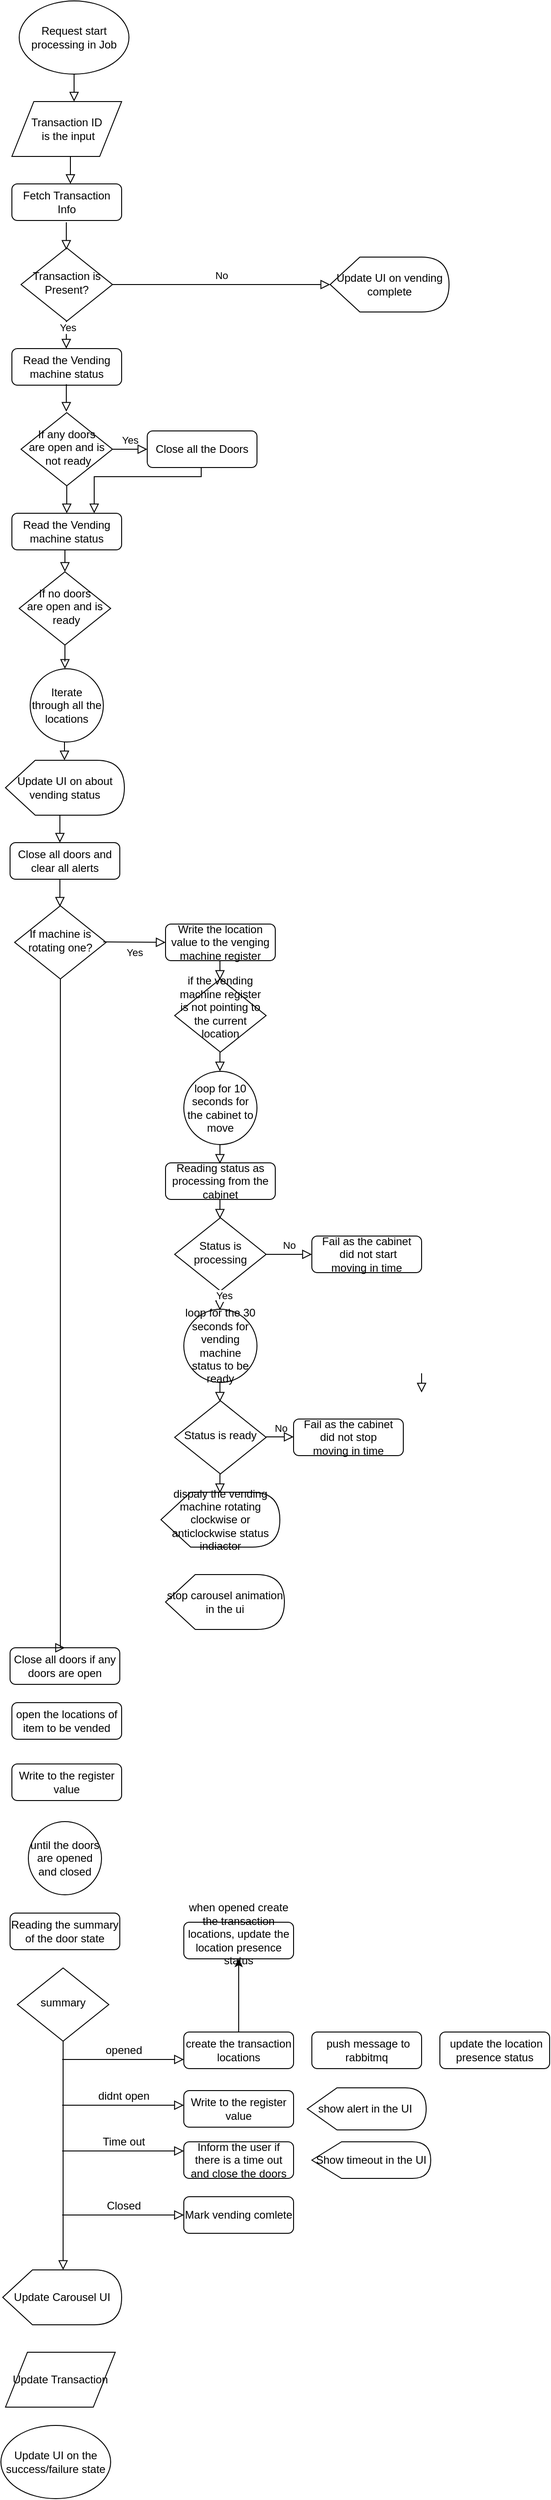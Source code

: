 <mxfile version="13.0.8" type="github">
  <diagram id="C5RBs43oDa-KdzZeNtuy" name="Page-1">
    <mxGraphModel dx="1186" dy="669" grid="1" gridSize="10" guides="1" tooltips="1" connect="1" arrows="1" fold="1" page="1" pageScale="1" pageWidth="827" pageHeight="1169" math="0" shadow="0">
      <root>
        <mxCell id="WIyWlLk6GJQsqaUBKTNV-0" />
        <mxCell id="WIyWlLk6GJQsqaUBKTNV-1" parent="WIyWlLk6GJQsqaUBKTNV-0" />
        <mxCell id="WIyWlLk6GJQsqaUBKTNV-2" value="" style="rounded=0;html=1;jettySize=auto;orthogonalLoop=1;fontSize=11;endArrow=block;endFill=0;endSize=8;strokeWidth=1;shadow=0;labelBackgroundColor=none;edgeStyle=orthogonalEdgeStyle;exitX=0.5;exitY=1;exitDx=0;exitDy=0;" parent="WIyWlLk6GJQsqaUBKTNV-1" source="cNULXydj7wnu0Ac0nQnT-0" edge="1">
          <mxGeometry relative="1" as="geometry">
            <mxPoint x="390" y="130" as="targetPoint" />
          </mxGeometry>
        </mxCell>
        <mxCell id="WIyWlLk6GJQsqaUBKTNV-3" value="Fetch Transaction Info" style="rounded=1;whiteSpace=wrap;html=1;fontSize=12;glass=0;strokeWidth=1;shadow=0;" parent="WIyWlLk6GJQsqaUBKTNV-1" vertex="1">
          <mxGeometry x="322" y="220" width="120" height="40" as="geometry" />
        </mxCell>
        <mxCell id="WIyWlLk6GJQsqaUBKTNV-5" value="No" style="edgeStyle=orthogonalEdgeStyle;rounded=0;html=1;jettySize=auto;orthogonalLoop=1;fontSize=11;endArrow=block;endFill=0;endSize=8;strokeWidth=1;shadow=0;labelBackgroundColor=none;entryX=0;entryY=0.5;entryDx=0;entryDy=0;entryPerimeter=0;" parent="WIyWlLk6GJQsqaUBKTNV-1" source="WIyWlLk6GJQsqaUBKTNV-6" target="cNULXydj7wnu0Ac0nQnT-15" edge="1">
          <mxGeometry y="10" relative="1" as="geometry">
            <mxPoint as="offset" />
            <mxPoint x="520" y="330" as="targetPoint" />
          </mxGeometry>
        </mxCell>
        <mxCell id="WIyWlLk6GJQsqaUBKTNV-6" value="Transaction is Present?" style="rhombus;whiteSpace=wrap;html=1;shadow=0;fontFamily=Helvetica;fontSize=12;align=center;strokeWidth=1;spacing=6;spacingTop=-4;" parent="WIyWlLk6GJQsqaUBKTNV-1" vertex="1">
          <mxGeometry x="332" y="290" width="100" height="80" as="geometry" />
        </mxCell>
        <mxCell id="WIyWlLk6GJQsqaUBKTNV-12" value="Read the Vending machine status" style="rounded=1;whiteSpace=wrap;html=1;fontSize=12;glass=0;strokeWidth=1;shadow=0;" parent="WIyWlLk6GJQsqaUBKTNV-1" vertex="1">
          <mxGeometry x="322" y="400" width="120" height="40" as="geometry" />
        </mxCell>
        <mxCell id="cNULXydj7wnu0Ac0nQnT-0" value="Request start processing in Job" style="ellipse;whiteSpace=wrap;html=1;" vertex="1" parent="WIyWlLk6GJQsqaUBKTNV-1">
          <mxGeometry x="330" y="20" width="120" height="80" as="geometry" />
        </mxCell>
        <mxCell id="cNULXydj7wnu0Ac0nQnT-1" value="Transaction ID&lt;br&gt;&amp;nbsp;is the input" style="shape=parallelogram;perimeter=parallelogramPerimeter;whiteSpace=wrap;html=1;" vertex="1" parent="WIyWlLk6GJQsqaUBKTNV-1">
          <mxGeometry x="322" y="130" width="120" height="60" as="geometry" />
        </mxCell>
        <mxCell id="cNULXydj7wnu0Ac0nQnT-3" value="" style="rounded=0;html=1;jettySize=auto;orthogonalLoop=1;fontSize=11;endArrow=block;endFill=0;endSize=8;strokeWidth=1;shadow=0;labelBackgroundColor=none;edgeStyle=orthogonalEdgeStyle;exitX=0.5;exitY=1;exitDx=0;exitDy=0;" edge="1" parent="WIyWlLk6GJQsqaUBKTNV-1">
          <mxGeometry relative="1" as="geometry">
            <mxPoint x="376" y="190" as="sourcePoint" />
            <mxPoint x="386" y="220" as="targetPoint" />
            <Array as="points">
              <mxPoint x="386" y="190" />
            </Array>
          </mxGeometry>
        </mxCell>
        <mxCell id="cNULXydj7wnu0Ac0nQnT-11" value="" style="rounded=0;html=1;jettySize=auto;orthogonalLoop=1;fontSize=11;endArrow=block;endFill=0;endSize=8;strokeWidth=1;shadow=0;labelBackgroundColor=none;edgeStyle=orthogonalEdgeStyle;entryX=0.75;entryY=0;entryDx=0;entryDy=0;" edge="1" parent="WIyWlLk6GJQsqaUBKTNV-1" target="cNULXydj7wnu0Ac0nQnT-26">
          <mxGeometry x="0.333" y="20" relative="1" as="geometry">
            <mxPoint as="offset" />
            <mxPoint x="529" y="530" as="sourcePoint" />
            <mxPoint x="529.41" y="590" as="targetPoint" />
            <Array as="points">
              <mxPoint x="529" y="540" />
              <mxPoint x="412" y="540" />
            </Array>
          </mxGeometry>
        </mxCell>
        <mxCell id="cNULXydj7wnu0Ac0nQnT-13" value="" style="rounded=0;html=1;jettySize=auto;orthogonalLoop=1;fontSize=11;endArrow=block;endFill=0;endSize=8;strokeWidth=1;shadow=0;labelBackgroundColor=none;edgeStyle=orthogonalEdgeStyle;exitX=0.5;exitY=1;exitDx=0;exitDy=0;" edge="1" parent="WIyWlLk6GJQsqaUBKTNV-1">
          <mxGeometry relative="1" as="geometry">
            <mxPoint x="381.5" y="370" as="sourcePoint" />
            <mxPoint x="381.5" y="400" as="targetPoint" />
          </mxGeometry>
        </mxCell>
        <mxCell id="cNULXydj7wnu0Ac0nQnT-24" value="Yes" style="edgeLabel;html=1;align=center;verticalAlign=middle;resizable=0;points=[];" vertex="1" connectable="0" parent="cNULXydj7wnu0Ac0nQnT-13">
          <mxGeometry x="-0.533" y="1" relative="1" as="geometry">
            <mxPoint as="offset" />
          </mxGeometry>
        </mxCell>
        <mxCell id="cNULXydj7wnu0Ac0nQnT-14" value="" style="rounded=0;html=1;jettySize=auto;orthogonalLoop=1;fontSize=11;endArrow=block;endFill=0;endSize=8;strokeWidth=1;shadow=0;labelBackgroundColor=none;edgeStyle=orthogonalEdgeStyle;exitX=0.5;exitY=1;exitDx=0;exitDy=0;" edge="1" parent="WIyWlLk6GJQsqaUBKTNV-1">
          <mxGeometry relative="1" as="geometry">
            <mxPoint x="381.5" y="262" as="sourcePoint" />
            <mxPoint x="381.5" y="292" as="targetPoint" />
          </mxGeometry>
        </mxCell>
        <mxCell id="cNULXydj7wnu0Ac0nQnT-15" value="Update UI on vending complete" style="shape=display;whiteSpace=wrap;html=1;" vertex="1" parent="WIyWlLk6GJQsqaUBKTNV-1">
          <mxGeometry x="670" y="300" width="130" height="60" as="geometry" />
        </mxCell>
        <mxCell id="cNULXydj7wnu0Ac0nQnT-19" value="" style="rounded=0;html=1;jettySize=auto;orthogonalLoop=1;fontSize=11;endArrow=block;endFill=0;endSize=8;strokeWidth=1;shadow=0;labelBackgroundColor=none;edgeStyle=orthogonalEdgeStyle;exitX=0.5;exitY=1;exitDx=0;exitDy=0;" edge="1" parent="WIyWlLk6GJQsqaUBKTNV-1">
          <mxGeometry relative="1" as="geometry">
            <mxPoint x="381.5" y="439" as="sourcePoint" />
            <mxPoint x="381.5" y="469" as="targetPoint" />
          </mxGeometry>
        </mxCell>
        <mxCell id="cNULXydj7wnu0Ac0nQnT-20" value="If any doors &lt;br&gt;are open and is&lt;br&gt;&amp;nbsp;not ready" style="rhombus;whiteSpace=wrap;html=1;shadow=0;fontFamily=Helvetica;fontSize=12;align=center;strokeWidth=1;spacing=6;spacingTop=-4;" vertex="1" parent="WIyWlLk6GJQsqaUBKTNV-1">
          <mxGeometry x="332" y="470" width="100" height="80" as="geometry" />
        </mxCell>
        <mxCell id="cNULXydj7wnu0Ac0nQnT-21" value="Close all the Doors" style="rounded=1;whiteSpace=wrap;html=1;fontSize=12;glass=0;strokeWidth=1;shadow=0;" vertex="1" parent="WIyWlLk6GJQsqaUBKTNV-1">
          <mxGeometry x="470" y="490" width="120" height="40" as="geometry" />
        </mxCell>
        <mxCell id="cNULXydj7wnu0Ac0nQnT-25" value="Yes" style="edgeStyle=orthogonalEdgeStyle;rounded=0;html=1;jettySize=auto;orthogonalLoop=1;fontSize=11;endArrow=block;endFill=0;endSize=8;strokeWidth=1;shadow=0;labelBackgroundColor=none;entryX=0;entryY=0.5;entryDx=0;entryDy=0;exitX=1;exitY=0.5;exitDx=0;exitDy=0;" edge="1" parent="WIyWlLk6GJQsqaUBKTNV-1" source="cNULXydj7wnu0Ac0nQnT-20" target="cNULXydj7wnu0Ac0nQnT-21">
          <mxGeometry y="10" relative="1" as="geometry">
            <mxPoint as="offset" />
            <mxPoint x="442" y="340" as="sourcePoint" />
            <mxPoint x="680" y="340" as="targetPoint" />
          </mxGeometry>
        </mxCell>
        <mxCell id="cNULXydj7wnu0Ac0nQnT-26" value="Read the Vending machine status" style="rounded=1;whiteSpace=wrap;html=1;fontSize=12;glass=0;strokeWidth=1;shadow=0;" vertex="1" parent="WIyWlLk6GJQsqaUBKTNV-1">
          <mxGeometry x="322" y="580" width="120" height="40" as="geometry" />
        </mxCell>
        <mxCell id="cNULXydj7wnu0Ac0nQnT-29" value="" style="rounded=0;html=1;jettySize=auto;orthogonalLoop=1;fontSize=11;endArrow=block;endFill=0;endSize=8;strokeWidth=1;shadow=0;labelBackgroundColor=none;edgeStyle=orthogonalEdgeStyle;exitX=0.5;exitY=1;exitDx=0;exitDy=0;entryX=0.5;entryY=0;entryDx=0;entryDy=0;" edge="1" parent="WIyWlLk6GJQsqaUBKTNV-1" source="cNULXydj7wnu0Ac0nQnT-20" target="cNULXydj7wnu0Ac0nQnT-26">
          <mxGeometry relative="1" as="geometry">
            <mxPoint x="391.5" y="451" as="sourcePoint" />
            <mxPoint x="391.5" y="481" as="targetPoint" />
          </mxGeometry>
        </mxCell>
        <mxCell id="cNULXydj7wnu0Ac0nQnT-30" value="If no doors &lt;br&gt;are open and is&lt;br&gt;&amp;nbsp;ready" style="rhombus;whiteSpace=wrap;html=1;shadow=0;fontFamily=Helvetica;fontSize=12;align=center;strokeWidth=1;spacing=6;spacingTop=-4;" vertex="1" parent="WIyWlLk6GJQsqaUBKTNV-1">
          <mxGeometry x="330" y="644" width="100" height="80" as="geometry" />
        </mxCell>
        <mxCell id="cNULXydj7wnu0Ac0nQnT-31" value="" style="rounded=0;html=1;jettySize=auto;orthogonalLoop=1;fontSize=11;endArrow=block;endFill=0;endSize=8;strokeWidth=1;shadow=0;labelBackgroundColor=none;edgeStyle=orthogonalEdgeStyle;exitX=0.5;exitY=1;exitDx=0;exitDy=0;entryX=0.5;entryY=0;entryDx=0;entryDy=0;" edge="1" parent="WIyWlLk6GJQsqaUBKTNV-1" source="cNULXydj7wnu0Ac0nQnT-26" target="cNULXydj7wnu0Ac0nQnT-30">
          <mxGeometry relative="1" as="geometry">
            <mxPoint x="392" y="560" as="sourcePoint" />
            <mxPoint x="392" y="590" as="targetPoint" />
          </mxGeometry>
        </mxCell>
        <mxCell id="cNULXydj7wnu0Ac0nQnT-33" value="Iterate through all the locations" style="ellipse;whiteSpace=wrap;html=1;aspect=fixed;" vertex="1" parent="WIyWlLk6GJQsqaUBKTNV-1">
          <mxGeometry x="342" y="750" width="80" height="80" as="geometry" />
        </mxCell>
        <mxCell id="cNULXydj7wnu0Ac0nQnT-34" value="Close all doors and clear all alerts" style="rounded=1;whiteSpace=wrap;html=1;fontSize=12;glass=0;strokeWidth=1;shadow=0;" vertex="1" parent="WIyWlLk6GJQsqaUBKTNV-1">
          <mxGeometry x="320" y="940" width="120" height="40" as="geometry" />
        </mxCell>
        <mxCell id="cNULXydj7wnu0Ac0nQnT-35" value="Update UI on about vending status" style="shape=display;whiteSpace=wrap;html=1;" vertex="1" parent="WIyWlLk6GJQsqaUBKTNV-1">
          <mxGeometry x="315" y="850" width="130" height="60" as="geometry" />
        </mxCell>
        <mxCell id="cNULXydj7wnu0Ac0nQnT-38" value="If machine is rotating one?" style="rhombus;whiteSpace=wrap;html=1;shadow=0;fontFamily=Helvetica;fontSize=12;align=center;strokeWidth=1;spacing=6;spacingTop=-4;" vertex="1" parent="WIyWlLk6GJQsqaUBKTNV-1">
          <mxGeometry x="325" y="1009" width="100" height="80" as="geometry" />
        </mxCell>
        <mxCell id="cNULXydj7wnu0Ac0nQnT-42" value="Write the location value to the venging machine register" style="rounded=1;whiteSpace=wrap;html=1;fontSize=12;glass=0;strokeWidth=1;shadow=0;" vertex="1" parent="WIyWlLk6GJQsqaUBKTNV-1">
          <mxGeometry x="490" y="1029" width="120" height="40" as="geometry" />
        </mxCell>
        <mxCell id="cNULXydj7wnu0Ac0nQnT-43" value="&lt;div&gt;if the vending machine register is not pointing to the current location&lt;/div&gt;&lt;div&gt;&lt;br&gt;&lt;/div&gt;" style="rhombus;whiteSpace=wrap;html=1;shadow=0;fontFamily=Helvetica;fontSize=12;align=center;strokeWidth=1;spacing=6;spacingTop=-4;" vertex="1" parent="WIyWlLk6GJQsqaUBKTNV-1">
          <mxGeometry x="500" y="1089" width="100" height="80" as="geometry" />
        </mxCell>
        <mxCell id="cNULXydj7wnu0Ac0nQnT-44" value="Reading status as processing from the cabinet" style="rounded=1;whiteSpace=wrap;html=1;fontSize=12;glass=0;strokeWidth=1;shadow=0;" vertex="1" parent="WIyWlLk6GJQsqaUBKTNV-1">
          <mxGeometry x="490" y="1290" width="120" height="40" as="geometry" />
        </mxCell>
        <mxCell id="cNULXydj7wnu0Ac0nQnT-45" value="loop for 10 seconds for the cabinet to move" style="ellipse;whiteSpace=wrap;html=1;aspect=fixed;" vertex="1" parent="WIyWlLk6GJQsqaUBKTNV-1">
          <mxGeometry x="510" y="1190" width="80" height="80" as="geometry" />
        </mxCell>
        <mxCell id="cNULXydj7wnu0Ac0nQnT-46" value="&lt;div&gt;Status is processing&lt;/div&gt;" style="rhombus;whiteSpace=wrap;html=1;shadow=0;fontFamily=Helvetica;fontSize=12;align=center;strokeWidth=1;spacing=6;spacingTop=-4;" vertex="1" parent="WIyWlLk6GJQsqaUBKTNV-1">
          <mxGeometry x="500" y="1350" width="100" height="80" as="geometry" />
        </mxCell>
        <mxCell id="cNULXydj7wnu0Ac0nQnT-47" value="Close all doors if any doors are open" style="rounded=1;whiteSpace=wrap;html=1;fontSize=12;glass=0;strokeWidth=1;shadow=0;" vertex="1" parent="WIyWlLk6GJQsqaUBKTNV-1">
          <mxGeometry x="320" y="1820" width="120" height="40" as="geometry" />
        </mxCell>
        <mxCell id="cNULXydj7wnu0Ac0nQnT-50" value="loop for the 30 seconds for vending machine status to be ready" style="ellipse;whiteSpace=wrap;html=1;aspect=fixed;" vertex="1" parent="WIyWlLk6GJQsqaUBKTNV-1">
          <mxGeometry x="510" y="1450" width="80" height="80" as="geometry" />
        </mxCell>
        <mxCell id="cNULXydj7wnu0Ac0nQnT-51" value="&lt;div&gt;Status is ready&lt;/div&gt;" style="rhombus;whiteSpace=wrap;html=1;shadow=0;fontFamily=Helvetica;fontSize=12;align=center;strokeWidth=1;spacing=6;spacingTop=-4;" vertex="1" parent="WIyWlLk6GJQsqaUBKTNV-1">
          <mxGeometry x="500" y="1550" width="100" height="80" as="geometry" />
        </mxCell>
        <mxCell id="cNULXydj7wnu0Ac0nQnT-52" value="dispaly the vending machine rotating clockwise or anticlockwise status indiactor" style="shape=display;whiteSpace=wrap;html=1;" vertex="1" parent="WIyWlLk6GJQsqaUBKTNV-1">
          <mxGeometry x="485" y="1650" width="130" height="60" as="geometry" />
        </mxCell>
        <mxCell id="cNULXydj7wnu0Ac0nQnT-53" value="Fail as the cabinet &lt;br&gt;did not stop &lt;br&gt;moving in time" style="rounded=1;whiteSpace=wrap;html=1;fontSize=12;glass=0;strokeWidth=1;shadow=0;" vertex="1" parent="WIyWlLk6GJQsqaUBKTNV-1">
          <mxGeometry x="630" y="1570" width="120" height="40" as="geometry" />
        </mxCell>
        <mxCell id="cNULXydj7wnu0Ac0nQnT-55" value="Fail as the cabinet&lt;br&gt;&amp;nbsp;did not start &lt;br&gt;moving in time" style="rounded=1;whiteSpace=wrap;html=1;fontSize=12;glass=0;strokeWidth=1;shadow=0;" vertex="1" parent="WIyWlLk6GJQsqaUBKTNV-1">
          <mxGeometry x="650" y="1370" width="120" height="40" as="geometry" />
        </mxCell>
        <mxCell id="cNULXydj7wnu0Ac0nQnT-56" value="stop carousel animation in the ui" style="shape=display;whiteSpace=wrap;html=1;" vertex="1" parent="WIyWlLk6GJQsqaUBKTNV-1">
          <mxGeometry x="490" y="1740" width="130" height="60" as="geometry" />
        </mxCell>
        <mxCell id="cNULXydj7wnu0Ac0nQnT-57" value="&lt;div&gt;open the locations of item to be vended&lt;/div&gt;" style="rounded=1;whiteSpace=wrap;html=1;fontSize=12;glass=0;strokeWidth=1;shadow=0;" vertex="1" parent="WIyWlLk6GJQsqaUBKTNV-1">
          <mxGeometry x="322" y="1880" width="120" height="40" as="geometry" />
        </mxCell>
        <mxCell id="cNULXydj7wnu0Ac0nQnT-58" value="Write to the register value" style="rounded=1;whiteSpace=wrap;html=1;fontSize=12;glass=0;strokeWidth=1;shadow=0;" vertex="1" parent="WIyWlLk6GJQsqaUBKTNV-1">
          <mxGeometry x="322" y="1947" width="120" height="40" as="geometry" />
        </mxCell>
        <mxCell id="cNULXydj7wnu0Ac0nQnT-59" value="until the doors are opened and closed" style="ellipse;whiteSpace=wrap;html=1;aspect=fixed;" vertex="1" parent="WIyWlLk6GJQsqaUBKTNV-1">
          <mxGeometry x="340" y="2010" width="80" height="80" as="geometry" />
        </mxCell>
        <mxCell id="cNULXydj7wnu0Ac0nQnT-60" value="Reading the summary of the door state" style="rounded=1;whiteSpace=wrap;html=1;fontSize=12;glass=0;strokeWidth=1;shadow=0;" vertex="1" parent="WIyWlLk6GJQsqaUBKTNV-1">
          <mxGeometry x="320" y="2110" width="120" height="40" as="geometry" />
        </mxCell>
        <mxCell id="cNULXydj7wnu0Ac0nQnT-77" value="" style="edgeStyle=orthogonalEdgeStyle;rounded=0;orthogonalLoop=1;jettySize=auto;html=1;" edge="1" parent="WIyWlLk6GJQsqaUBKTNV-1" source="cNULXydj7wnu0Ac0nQnT-61" target="cNULXydj7wnu0Ac0nQnT-76">
          <mxGeometry relative="1" as="geometry" />
        </mxCell>
        <mxCell id="cNULXydj7wnu0Ac0nQnT-61" value="&lt;div&gt;create the transaction locations&lt;/div&gt;" style="rounded=1;whiteSpace=wrap;html=1;fontSize=12;glass=0;strokeWidth=1;shadow=0;" vertex="1" parent="WIyWlLk6GJQsqaUBKTNV-1">
          <mxGeometry x="510" y="2240" width="120" height="40" as="geometry" />
        </mxCell>
        <mxCell id="cNULXydj7wnu0Ac0nQnT-76" value="&lt;div&gt;when opened create the transaction locations, update the location presence status&lt;/div&gt;&lt;div&gt;&lt;br&gt;&lt;/div&gt;" style="rounded=1;whiteSpace=wrap;html=1;fontSize=12;glass=0;strokeWidth=1;shadow=0;" vertex="1" parent="WIyWlLk6GJQsqaUBKTNV-1">
          <mxGeometry x="510" y="2120" width="120" height="40" as="geometry" />
        </mxCell>
        <mxCell id="cNULXydj7wnu0Ac0nQnT-63" value="Update Carousel UI" style="shape=display;whiteSpace=wrap;html=1;" vertex="1" parent="WIyWlLk6GJQsqaUBKTNV-1">
          <mxGeometry x="312" y="2500" width="130" height="60" as="geometry" />
        </mxCell>
        <mxCell id="cNULXydj7wnu0Ac0nQnT-64" value="Update Transaction" style="shape=parallelogram;perimeter=parallelogramPerimeter;whiteSpace=wrap;html=1;" vertex="1" parent="WIyWlLk6GJQsqaUBKTNV-1">
          <mxGeometry x="315" y="2590" width="120" height="60" as="geometry" />
        </mxCell>
        <mxCell id="cNULXydj7wnu0Ac0nQnT-66" value="Update UI on the success/failure state" style="ellipse;whiteSpace=wrap;html=1;" vertex="1" parent="WIyWlLk6GJQsqaUBKTNV-1">
          <mxGeometry x="310" y="2670" width="120" height="80" as="geometry" />
        </mxCell>
        <mxCell id="cNULXydj7wnu0Ac0nQnT-67" value="&lt;div&gt;&amp;nbsp;push message to rabbitmq&lt;/div&gt;" style="rounded=1;whiteSpace=wrap;html=1;fontSize=12;glass=0;strokeWidth=1;shadow=0;" vertex="1" parent="WIyWlLk6GJQsqaUBKTNV-1">
          <mxGeometry x="650" y="2240" width="120" height="40" as="geometry" />
        </mxCell>
        <mxCell id="cNULXydj7wnu0Ac0nQnT-68" value="&lt;div&gt;summary&lt;/div&gt;" style="rhombus;whiteSpace=wrap;html=1;shadow=0;fontFamily=Helvetica;fontSize=12;align=center;strokeWidth=1;spacing=6;spacingTop=-4;" vertex="1" parent="WIyWlLk6GJQsqaUBKTNV-1">
          <mxGeometry x="328" y="2170" width="100" height="80" as="geometry" />
        </mxCell>
        <mxCell id="cNULXydj7wnu0Ac0nQnT-74" value="" style="rounded=0;html=1;jettySize=auto;orthogonalLoop=1;fontSize=11;endArrow=block;endFill=0;endSize=8;strokeWidth=1;shadow=0;labelBackgroundColor=none;edgeStyle=orthogonalEdgeStyle;exitX=0.5;exitY=1;exitDx=0;exitDy=0;entryX=0.375;entryY=0;entryDx=0;entryDy=0;entryPerimeter=0;" edge="1" parent="WIyWlLk6GJQsqaUBKTNV-1" source="cNULXydj7wnu0Ac0nQnT-68">
          <mxGeometry relative="1" as="geometry">
            <mxPoint x="377.5" y="2257" as="sourcePoint" />
            <mxPoint x="378" y="2500" as="targetPoint" />
          </mxGeometry>
        </mxCell>
        <mxCell id="cNULXydj7wnu0Ac0nQnT-75" value="&lt;span style=&quot;font-size: 12px&quot;&gt;opened&lt;/span&gt;" style="edgeStyle=orthogonalEdgeStyle;rounded=0;html=1;jettySize=auto;orthogonalLoop=1;fontSize=11;endArrow=block;endFill=0;endSize=8;strokeWidth=1;shadow=0;labelBackgroundColor=none;" edge="1" parent="WIyWlLk6GJQsqaUBKTNV-1">
          <mxGeometry y="10" relative="1" as="geometry">
            <mxPoint as="offset" />
            <mxPoint x="377" y="2270" as="sourcePoint" />
            <mxPoint x="510" y="2270" as="targetPoint" />
          </mxGeometry>
        </mxCell>
        <mxCell id="cNULXydj7wnu0Ac0nQnT-78" value="&amp;nbsp;update the location presence status" style="rounded=1;whiteSpace=wrap;html=1;fontSize=12;glass=0;strokeWidth=1;shadow=0;" vertex="1" parent="WIyWlLk6GJQsqaUBKTNV-1">
          <mxGeometry x="790" y="2240" width="120" height="40" as="geometry" />
        </mxCell>
        <mxCell id="cNULXydj7wnu0Ac0nQnT-79" value="&lt;span style=&quot;font-size: 12px&quot;&gt;didnt open&lt;/span&gt;" style="edgeStyle=orthogonalEdgeStyle;rounded=0;html=1;jettySize=auto;orthogonalLoop=1;fontSize=11;endArrow=block;endFill=0;endSize=8;strokeWidth=1;shadow=0;labelBackgroundColor=none;" edge="1" parent="WIyWlLk6GJQsqaUBKTNV-1">
          <mxGeometry y="10" relative="1" as="geometry">
            <mxPoint as="offset" />
            <mxPoint x="377" y="2320" as="sourcePoint" />
            <mxPoint x="510" y="2320" as="targetPoint" />
          </mxGeometry>
        </mxCell>
        <mxCell id="cNULXydj7wnu0Ac0nQnT-80" value="&lt;div&gt;Write to the register value&lt;/div&gt;" style="rounded=1;whiteSpace=wrap;html=1;fontSize=12;glass=0;strokeWidth=1;shadow=0;" vertex="1" parent="WIyWlLk6GJQsqaUBKTNV-1">
          <mxGeometry x="510" y="2304" width="120" height="40" as="geometry" />
        </mxCell>
        <mxCell id="cNULXydj7wnu0Ac0nQnT-81" value="show alert in the UI&amp;nbsp;" style="shape=display;whiteSpace=wrap;html=1;" vertex="1" parent="WIyWlLk6GJQsqaUBKTNV-1">
          <mxGeometry x="645" y="2301" width="130" height="46" as="geometry" />
        </mxCell>
        <mxCell id="cNULXydj7wnu0Ac0nQnT-82" value="&lt;span style=&quot;font-size: 12px&quot;&gt;Time out&lt;/span&gt;" style="edgeStyle=orthogonalEdgeStyle;rounded=0;html=1;jettySize=auto;orthogonalLoop=1;fontSize=11;endArrow=block;endFill=0;endSize=8;strokeWidth=1;shadow=0;labelBackgroundColor=none;" edge="1" parent="WIyWlLk6GJQsqaUBKTNV-1">
          <mxGeometry y="10" relative="1" as="geometry">
            <mxPoint as="offset" />
            <mxPoint x="377" y="2370" as="sourcePoint" />
            <mxPoint x="510" y="2370" as="targetPoint" />
          </mxGeometry>
        </mxCell>
        <mxCell id="cNULXydj7wnu0Ac0nQnT-83" value="&lt;div&gt;&lt;div&gt;Inform the user if there is a time out and close the doors&lt;/div&gt;&lt;/div&gt;" style="rounded=1;whiteSpace=wrap;html=1;fontSize=12;glass=0;strokeWidth=1;shadow=0;" vertex="1" parent="WIyWlLk6GJQsqaUBKTNV-1">
          <mxGeometry x="510" y="2360" width="120" height="40" as="geometry" />
        </mxCell>
        <mxCell id="cNULXydj7wnu0Ac0nQnT-84" value="&lt;div&gt;&lt;div&gt;Mark vending comlete&lt;/div&gt;&lt;/div&gt;" style="rounded=1;whiteSpace=wrap;html=1;fontSize=12;glass=0;strokeWidth=1;shadow=0;" vertex="1" parent="WIyWlLk6GJQsqaUBKTNV-1">
          <mxGeometry x="510" y="2420" width="120" height="40" as="geometry" />
        </mxCell>
        <mxCell id="cNULXydj7wnu0Ac0nQnT-85" value="&lt;span style=&quot;font-size: 12px&quot;&gt;Closed&lt;/span&gt;" style="edgeStyle=orthogonalEdgeStyle;rounded=0;html=1;jettySize=auto;orthogonalLoop=1;fontSize=11;endArrow=block;endFill=0;endSize=8;strokeWidth=1;shadow=0;labelBackgroundColor=none;" edge="1" parent="WIyWlLk6GJQsqaUBKTNV-1">
          <mxGeometry y="10" relative="1" as="geometry">
            <mxPoint as="offset" />
            <mxPoint x="377" y="2440" as="sourcePoint" />
            <mxPoint x="510" y="2440" as="targetPoint" />
          </mxGeometry>
        </mxCell>
        <mxCell id="cNULXydj7wnu0Ac0nQnT-86" value="Show timeout in the UI" style="shape=display;whiteSpace=wrap;html=1;" vertex="1" parent="WIyWlLk6GJQsqaUBKTNV-1">
          <mxGeometry x="650" y="2360" width="130" height="40" as="geometry" />
        </mxCell>
        <mxCell id="cNULXydj7wnu0Ac0nQnT-93" value="" style="rounded=0;html=1;jettySize=auto;orthogonalLoop=1;fontSize=11;endArrow=block;endFill=0;endSize=8;strokeWidth=1;shadow=0;labelBackgroundColor=none;edgeStyle=orthogonalEdgeStyle;exitX=0.5;exitY=1;exitDx=0;exitDy=0;" edge="1" parent="WIyWlLk6GJQsqaUBKTNV-1">
          <mxGeometry relative="1" as="geometry">
            <mxPoint x="549.5" y="1169" as="sourcePoint" />
            <mxPoint x="550" y="1190" as="targetPoint" />
            <Array as="points">
              <mxPoint x="550" y="1190" />
              <mxPoint x="550" y="1190" />
            </Array>
          </mxGeometry>
        </mxCell>
        <mxCell id="cNULXydj7wnu0Ac0nQnT-94" value="" style="rounded=0;html=1;jettySize=auto;orthogonalLoop=1;fontSize=11;endArrow=block;endFill=0;endSize=8;strokeWidth=1;shadow=0;labelBackgroundColor=none;edgeStyle=orthogonalEdgeStyle;exitX=0.5;exitY=1;exitDx=0;exitDy=0;" edge="1" parent="WIyWlLk6GJQsqaUBKTNV-1" source="cNULXydj7wnu0Ac0nQnT-30">
          <mxGeometry relative="1" as="geometry">
            <mxPoint x="379.5" y="730" as="sourcePoint" />
            <mxPoint x="380" y="750" as="targetPoint" />
            <Array as="points">
              <mxPoint x="380" y="742" />
            </Array>
          </mxGeometry>
        </mxCell>
        <mxCell id="cNULXydj7wnu0Ac0nQnT-95" value="" style="rounded=0;html=1;jettySize=auto;orthogonalLoop=1;fontSize=11;endArrow=block;endFill=0;endSize=8;strokeWidth=1;shadow=0;labelBackgroundColor=none;edgeStyle=orthogonalEdgeStyle;exitX=0.5;exitY=1;exitDx=0;exitDy=0;" edge="1" parent="WIyWlLk6GJQsqaUBKTNV-1">
          <mxGeometry relative="1" as="geometry">
            <mxPoint x="379.5" y="830" as="sourcePoint" />
            <mxPoint x="380" y="850" as="targetPoint" />
            <Array as="points">
              <mxPoint x="380" y="850" />
              <mxPoint x="380" y="850" />
            </Array>
          </mxGeometry>
        </mxCell>
        <mxCell id="cNULXydj7wnu0Ac0nQnT-96" value="" style="rounded=0;html=1;jettySize=auto;orthogonalLoop=1;fontSize=11;endArrow=block;endFill=0;endSize=8;strokeWidth=1;shadow=0;labelBackgroundColor=none;edgeStyle=orthogonalEdgeStyle;exitX=0.5;exitY=1;exitDx=0;exitDy=0;entryX=0.5;entryY=0;entryDx=0;entryDy=0;" edge="1" parent="WIyWlLk6GJQsqaUBKTNV-1">
          <mxGeometry relative="1" as="geometry">
            <mxPoint x="374.5" y="910" as="sourcePoint" />
            <mxPoint x="374.5" y="940" as="targetPoint" />
          </mxGeometry>
        </mxCell>
        <mxCell id="cNULXydj7wnu0Ac0nQnT-97" value="" style="rounded=0;html=1;jettySize=auto;orthogonalLoop=1;fontSize=11;endArrow=block;endFill=0;endSize=8;strokeWidth=1;shadow=0;labelBackgroundColor=none;edgeStyle=orthogonalEdgeStyle;exitX=0.5;exitY=1;exitDx=0;exitDy=0;entryX=0.5;entryY=0;entryDx=0;entryDy=0;" edge="1" parent="WIyWlLk6GJQsqaUBKTNV-1">
          <mxGeometry relative="1" as="geometry">
            <mxPoint x="374.5" y="980" as="sourcePoint" />
            <mxPoint x="374.5" y="1010" as="targetPoint" />
          </mxGeometry>
        </mxCell>
        <mxCell id="cNULXydj7wnu0Ac0nQnT-98" value="" style="rounded=0;html=1;jettySize=auto;orthogonalLoop=1;fontSize=11;endArrow=block;endFill=0;endSize=8;strokeWidth=1;shadow=0;labelBackgroundColor=none;edgeStyle=orthogonalEdgeStyle;exitX=0.5;exitY=1;exitDx=0;exitDy=0;entryX=0.5;entryY=0;entryDx=0;entryDy=0;" edge="1" parent="WIyWlLk6GJQsqaUBKTNV-1" source="cNULXydj7wnu0Ac0nQnT-38" target="cNULXydj7wnu0Ac0nQnT-47">
          <mxGeometry relative="1" as="geometry">
            <mxPoint x="413" y="1670" as="sourcePoint" />
            <mxPoint x="413" y="1700" as="targetPoint" />
            <Array as="points">
              <mxPoint x="375" y="1820" />
            </Array>
          </mxGeometry>
        </mxCell>
        <mxCell id="cNULXydj7wnu0Ac0nQnT-99" value="Yes" style="edgeStyle=orthogonalEdgeStyle;rounded=0;html=1;jettySize=auto;orthogonalLoop=1;fontSize=11;endArrow=block;endFill=0;endSize=8;strokeWidth=1;shadow=0;labelBackgroundColor=none;entryX=0;entryY=0.5;entryDx=0;entryDy=0;exitX=1;exitY=0.5;exitDx=0;exitDy=0;" edge="1" parent="WIyWlLk6GJQsqaUBKTNV-1" target="cNULXydj7wnu0Ac0nQnT-42">
          <mxGeometry x="0.007" y="-11" relative="1" as="geometry">
            <mxPoint as="offset" />
            <mxPoint x="422" y="1048.5" as="sourcePoint" />
            <mxPoint x="460" y="1048.5" as="targetPoint" />
          </mxGeometry>
        </mxCell>
        <mxCell id="cNULXydj7wnu0Ac0nQnT-101" value="" style="rounded=0;html=1;jettySize=auto;orthogonalLoop=1;fontSize=11;endArrow=block;endFill=0;endSize=8;strokeWidth=1;shadow=0;labelBackgroundColor=none;edgeStyle=orthogonalEdgeStyle;exitX=0.5;exitY=1;exitDx=0;exitDy=0;" edge="1" parent="WIyWlLk6GJQsqaUBKTNV-1">
          <mxGeometry relative="1" as="geometry">
            <mxPoint x="549.5" y="1069" as="sourcePoint" />
            <mxPoint x="549.5" y="1090" as="targetPoint" />
            <Array as="points">
              <mxPoint x="549.5" y="1090" />
              <mxPoint x="549.5" y="1090" />
            </Array>
          </mxGeometry>
        </mxCell>
        <mxCell id="cNULXydj7wnu0Ac0nQnT-102" value="" style="rounded=0;html=1;jettySize=auto;orthogonalLoop=1;fontSize=11;endArrow=block;endFill=0;endSize=8;strokeWidth=1;shadow=0;labelBackgroundColor=none;edgeStyle=orthogonalEdgeStyle;exitX=0.5;exitY=1;exitDx=0;exitDy=0;" edge="1" parent="WIyWlLk6GJQsqaUBKTNV-1">
          <mxGeometry relative="1" as="geometry">
            <mxPoint x="770" y="1520" as="sourcePoint" />
            <mxPoint x="770" y="1541" as="targetPoint" />
            <Array as="points">
              <mxPoint x="770" y="1541" />
              <mxPoint x="770" y="1541" />
            </Array>
          </mxGeometry>
        </mxCell>
        <mxCell id="cNULXydj7wnu0Ac0nQnT-103" value="" style="rounded=0;html=1;jettySize=auto;orthogonalLoop=1;fontSize=11;endArrow=block;endFill=0;endSize=8;strokeWidth=1;shadow=0;labelBackgroundColor=none;edgeStyle=orthogonalEdgeStyle;exitX=0.5;exitY=1;exitDx=0;exitDy=0;" edge="1" parent="WIyWlLk6GJQsqaUBKTNV-1">
          <mxGeometry relative="1" as="geometry">
            <mxPoint x="549.5" y="1270" as="sourcePoint" />
            <mxPoint x="549.5" y="1291" as="targetPoint" />
            <Array as="points">
              <mxPoint x="549.5" y="1291" />
              <mxPoint x="549.5" y="1291" />
            </Array>
          </mxGeometry>
        </mxCell>
        <mxCell id="cNULXydj7wnu0Ac0nQnT-104" value="" style="rounded=0;html=1;jettySize=auto;orthogonalLoop=1;fontSize=11;endArrow=block;endFill=0;endSize=8;strokeWidth=1;shadow=0;labelBackgroundColor=none;edgeStyle=orthogonalEdgeStyle;exitX=0.5;exitY=1;exitDx=0;exitDy=0;" edge="1" parent="WIyWlLk6GJQsqaUBKTNV-1">
          <mxGeometry relative="1" as="geometry">
            <mxPoint x="549.5" y="1330" as="sourcePoint" />
            <mxPoint x="549.5" y="1351" as="targetPoint" />
            <Array as="points">
              <mxPoint x="549.5" y="1351" />
              <mxPoint x="549.5" y="1351" />
            </Array>
          </mxGeometry>
        </mxCell>
        <mxCell id="cNULXydj7wnu0Ac0nQnT-105" value="" style="rounded=0;html=1;jettySize=auto;orthogonalLoop=1;fontSize=11;endArrow=block;endFill=0;endSize=8;strokeWidth=1;shadow=0;labelBackgroundColor=none;edgeStyle=orthogonalEdgeStyle;exitX=0.5;exitY=1;exitDx=0;exitDy=0;" edge="1" parent="WIyWlLk6GJQsqaUBKTNV-1">
          <mxGeometry relative="1" as="geometry">
            <mxPoint x="549.5" y="1430" as="sourcePoint" />
            <mxPoint x="549.5" y="1451" as="targetPoint" />
            <Array as="points">
              <mxPoint x="549.5" y="1451" />
              <mxPoint x="549.5" y="1451" />
            </Array>
          </mxGeometry>
        </mxCell>
        <mxCell id="cNULXydj7wnu0Ac0nQnT-107" value="Yes" style="edgeLabel;html=1;align=center;verticalAlign=middle;resizable=0;points=[];" vertex="1" connectable="0" parent="cNULXydj7wnu0Ac0nQnT-105">
          <mxGeometry x="-0.524" y="4" relative="1" as="geometry">
            <mxPoint as="offset" />
          </mxGeometry>
        </mxCell>
        <mxCell id="cNULXydj7wnu0Ac0nQnT-112" value="No" style="edgeStyle=orthogonalEdgeStyle;rounded=0;html=1;jettySize=auto;orthogonalLoop=1;fontSize=11;endArrow=block;endFill=0;endSize=8;strokeWidth=1;shadow=0;labelBackgroundColor=none;entryX=0;entryY=0.5;entryDx=0;entryDy=0;exitX=1;exitY=0.5;exitDx=0;exitDy=0;" edge="1" parent="WIyWlLk6GJQsqaUBKTNV-1" source="cNULXydj7wnu0Ac0nQnT-46" target="cNULXydj7wnu0Ac0nQnT-55">
          <mxGeometry y="10" relative="1" as="geometry">
            <mxPoint as="offset" />
            <mxPoint x="420" y="1389.5" as="sourcePoint" />
            <mxPoint x="658" y="1389.5" as="targetPoint" />
          </mxGeometry>
        </mxCell>
        <mxCell id="cNULXydj7wnu0Ac0nQnT-113" value="" style="rounded=0;html=1;jettySize=auto;orthogonalLoop=1;fontSize=11;endArrow=block;endFill=0;endSize=8;strokeWidth=1;shadow=0;labelBackgroundColor=none;edgeStyle=orthogonalEdgeStyle;exitX=0.5;exitY=1;exitDx=0;exitDy=0;" edge="1" parent="WIyWlLk6GJQsqaUBKTNV-1">
          <mxGeometry relative="1" as="geometry">
            <mxPoint x="549.5" y="1530" as="sourcePoint" />
            <mxPoint x="549.5" y="1551" as="targetPoint" />
            <Array as="points">
              <mxPoint x="549.5" y="1551" />
              <mxPoint x="549.5" y="1551" />
            </Array>
          </mxGeometry>
        </mxCell>
        <mxCell id="cNULXydj7wnu0Ac0nQnT-114" value="No" style="edgeStyle=orthogonalEdgeStyle;rounded=0;html=1;jettySize=auto;orthogonalLoop=1;fontSize=11;endArrow=block;endFill=0;endSize=8;strokeWidth=1;shadow=0;labelBackgroundColor=none;exitX=1;exitY=0.5;exitDx=0;exitDy=0;" edge="1" parent="WIyWlLk6GJQsqaUBKTNV-1">
          <mxGeometry y="10" relative="1" as="geometry">
            <mxPoint as="offset" />
            <mxPoint x="600" y="1589.5" as="sourcePoint" />
            <mxPoint x="630" y="1590" as="targetPoint" />
          </mxGeometry>
        </mxCell>
        <mxCell id="cNULXydj7wnu0Ac0nQnT-115" value="" style="rounded=0;html=1;jettySize=auto;orthogonalLoop=1;fontSize=11;endArrow=block;endFill=0;endSize=8;strokeWidth=1;shadow=0;labelBackgroundColor=none;edgeStyle=orthogonalEdgeStyle;exitX=0.5;exitY=1;exitDx=0;exitDy=0;" edge="1" parent="WIyWlLk6GJQsqaUBKTNV-1">
          <mxGeometry relative="1" as="geometry">
            <mxPoint x="549.5" y="1630" as="sourcePoint" />
            <mxPoint x="549.5" y="1651" as="targetPoint" />
            <Array as="points">
              <mxPoint x="549.5" y="1651" />
              <mxPoint x="549.5" y="1651" />
            </Array>
          </mxGeometry>
        </mxCell>
      </root>
    </mxGraphModel>
  </diagram>
</mxfile>

